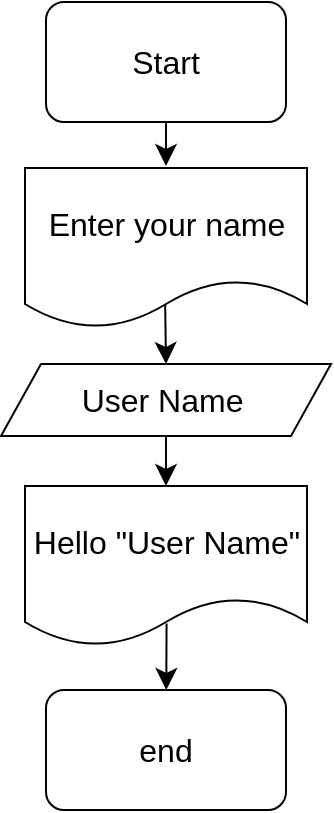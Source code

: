 <mxfile version="21.3.2" type="github">
  <diagram name="Страница 1" id="uxWOsyEfU2r70jMS017q">
    <mxGraphModel dx="1132" dy="874" grid="0" gridSize="10" guides="1" tooltips="1" connect="1" arrows="1" fold="1" page="0" pageScale="1" pageWidth="827" pageHeight="1169" math="0" shadow="0">
      <root>
        <mxCell id="0" />
        <mxCell id="1" parent="0" />
        <mxCell id="PlK3aGXqDywmeAIuR_eo-16" value="" style="edgeStyle=none;curved=1;rounded=0;orthogonalLoop=1;jettySize=auto;html=1;fontSize=12;startSize=8;endSize=8;" edge="1" parent="1" source="PlK3aGXqDywmeAIuR_eo-1">
          <mxGeometry relative="1" as="geometry">
            <mxPoint x="6.0" y="29" as="targetPoint" />
          </mxGeometry>
        </mxCell>
        <mxCell id="PlK3aGXqDywmeAIuR_eo-1" value="Start" style="rounded=1;whiteSpace=wrap;html=1;fontSize=16;" vertex="1" parent="1">
          <mxGeometry x="-54" y="-53" width="120" height="60" as="geometry" />
        </mxCell>
        <mxCell id="PlK3aGXqDywmeAIuR_eo-18" value="" style="edgeStyle=none;curved=1;rounded=0;orthogonalLoop=1;jettySize=auto;html=1;fontSize=12;startSize=8;endSize=8;" edge="1" parent="1" source="PlK3aGXqDywmeAIuR_eo-6" target="PlK3aGXqDywmeAIuR_eo-12">
          <mxGeometry relative="1" as="geometry" />
        </mxCell>
        <mxCell id="PlK3aGXqDywmeAIuR_eo-6" value="User Name&amp;nbsp;" style="shape=parallelogram;perimeter=parallelogramPerimeter;whiteSpace=wrap;html=1;fixedSize=1;fontSize=16;" vertex="1" parent="1">
          <mxGeometry x="-76.5" y="128" width="165" height="36" as="geometry" />
        </mxCell>
        <mxCell id="PlK3aGXqDywmeAIuR_eo-10" value="end" style="rounded=1;whiteSpace=wrap;html=1;fontSize=16;" vertex="1" parent="1">
          <mxGeometry x="-54" y="291" width="120" height="60" as="geometry" />
        </mxCell>
        <mxCell id="PlK3aGXqDywmeAIuR_eo-13" value="" style="edgeStyle=none;curved=1;rounded=0;orthogonalLoop=1;jettySize=auto;html=1;fontSize=12;startSize=8;endSize=8;exitX=0.502;exitY=0.86;exitDx=0;exitDy=0;exitPerimeter=0;" edge="1" parent="1" source="PlK3aGXqDywmeAIuR_eo-12" target="PlK3aGXqDywmeAIuR_eo-10">
          <mxGeometry relative="1" as="geometry" />
        </mxCell>
        <mxCell id="PlK3aGXqDywmeAIuR_eo-12" value="Hello &quot;User Name&quot;" style="shape=document;whiteSpace=wrap;html=1;boundedLbl=1;fontSize=16;" vertex="1" parent="1">
          <mxGeometry x="-64.5" y="189" width="141" height="80" as="geometry" />
        </mxCell>
        <mxCell id="PlK3aGXqDywmeAIuR_eo-17" value="" style="edgeStyle=none;curved=1;rounded=0;orthogonalLoop=1;jettySize=auto;html=1;fontSize=12;startSize=8;endSize=8;entryX=0.5;entryY=0;entryDx=0;entryDy=0;exitX=0.497;exitY=0.844;exitDx=0;exitDy=0;exitPerimeter=0;" edge="1" parent="1" source="PlK3aGXqDywmeAIuR_eo-19" target="PlK3aGXqDywmeAIuR_eo-6">
          <mxGeometry relative="1" as="geometry">
            <mxPoint x="3" y="106" as="sourcePoint" />
          </mxGeometry>
        </mxCell>
        <mxCell id="PlK3aGXqDywmeAIuR_eo-19" value="Enter your name" style="shape=document;whiteSpace=wrap;html=1;boundedLbl=1;fontSize=16;" vertex="1" parent="1">
          <mxGeometry x="-64.5" y="30" width="141" height="80" as="geometry" />
        </mxCell>
      </root>
    </mxGraphModel>
  </diagram>
</mxfile>
